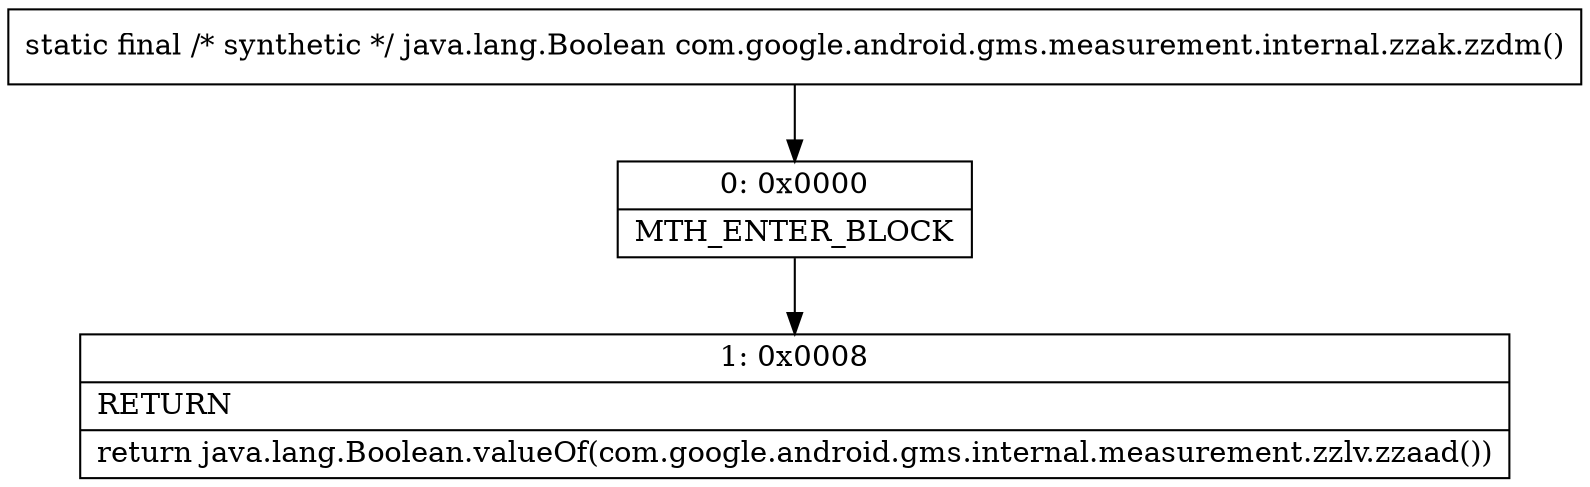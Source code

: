 digraph "CFG forcom.google.android.gms.measurement.internal.zzak.zzdm()Ljava\/lang\/Boolean;" {
Node_0 [shape=record,label="{0\:\ 0x0000|MTH_ENTER_BLOCK\l}"];
Node_1 [shape=record,label="{1\:\ 0x0008|RETURN\l|return java.lang.Boolean.valueOf(com.google.android.gms.internal.measurement.zzlv.zzaad())\l}"];
MethodNode[shape=record,label="{static final \/* synthetic *\/ java.lang.Boolean com.google.android.gms.measurement.internal.zzak.zzdm() }"];
MethodNode -> Node_0;
Node_0 -> Node_1;
}

